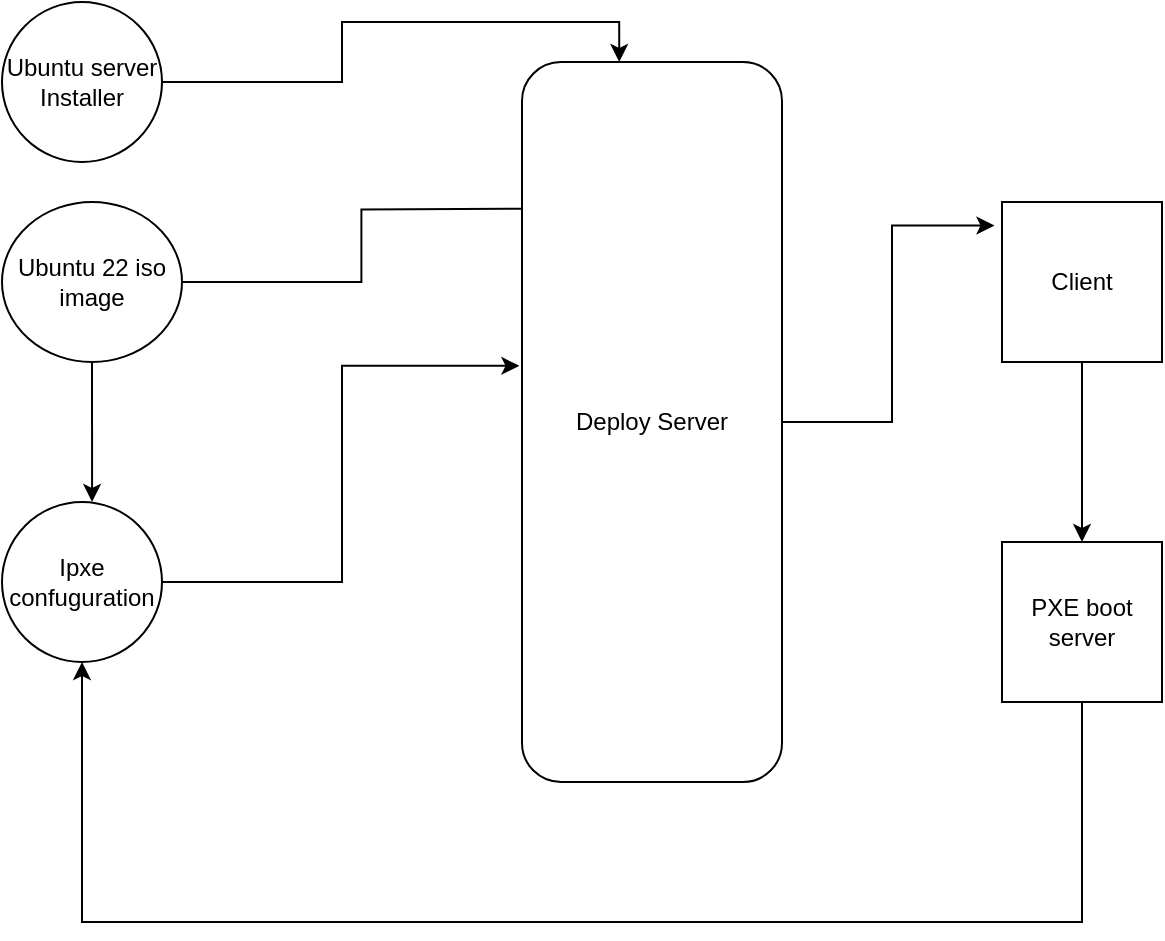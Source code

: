 <mxfile version="20.8.15" type="github">
  <diagram id="C5RBs43oDa-KdzZeNtuy" name="Page-1">
    <mxGraphModel dx="1430" dy="1939" grid="1" gridSize="10" guides="1" tooltips="1" connect="1" arrows="1" fold="1" page="1" pageScale="1" pageWidth="827" pageHeight="1169" math="0" shadow="0">
      <root>
        <mxCell id="WIyWlLk6GJQsqaUBKTNV-0" />
        <mxCell id="WIyWlLk6GJQsqaUBKTNV-1" parent="WIyWlLk6GJQsqaUBKTNV-0" />
        <mxCell id="MrvcgN2iyZDdYH1yVEwK-6" style="edgeStyle=orthogonalEdgeStyle;rounded=0;orthogonalLoop=1;jettySize=auto;html=1;entryX=0.563;entryY=0;entryDx=0;entryDy=0;entryPerimeter=0;" edge="1" parent="WIyWlLk6GJQsqaUBKTNV-1" source="MrvcgN2iyZDdYH1yVEwK-1" target="MrvcgN2iyZDdYH1yVEwK-3">
          <mxGeometry relative="1" as="geometry" />
        </mxCell>
        <mxCell id="MrvcgN2iyZDdYH1yVEwK-7" style="edgeStyle=orthogonalEdgeStyle;rounded=0;orthogonalLoop=1;jettySize=auto;html=1;entryX=-0.002;entryY=0.043;entryDx=0;entryDy=0;entryPerimeter=0;" edge="1" parent="WIyWlLk6GJQsqaUBKTNV-1" source="MrvcgN2iyZDdYH1yVEwK-1">
          <mxGeometry relative="1" as="geometry">
            <mxPoint x="269.38" y="73.33" as="targetPoint" />
          </mxGeometry>
        </mxCell>
        <mxCell id="MrvcgN2iyZDdYH1yVEwK-1" value="Ubuntu 22 iso image" style="ellipse;whiteSpace=wrap;html=1;" vertex="1" parent="WIyWlLk6GJQsqaUBKTNV-1">
          <mxGeometry y="70" width="90" height="80" as="geometry" />
        </mxCell>
        <mxCell id="MrvcgN2iyZDdYH1yVEwK-9" style="edgeStyle=orthogonalEdgeStyle;rounded=0;orthogonalLoop=1;jettySize=auto;html=1;entryX=-0.01;entryY=0.422;entryDx=0;entryDy=0;entryPerimeter=0;" edge="1" parent="WIyWlLk6GJQsqaUBKTNV-1" source="MrvcgN2iyZDdYH1yVEwK-3" target="MrvcgN2iyZDdYH1yVEwK-8">
          <mxGeometry relative="1" as="geometry" />
        </mxCell>
        <mxCell id="MrvcgN2iyZDdYH1yVEwK-3" value="Ipxe confuguration" style="ellipse;whiteSpace=wrap;html=1;" vertex="1" parent="WIyWlLk6GJQsqaUBKTNV-1">
          <mxGeometry y="220" width="80" height="80" as="geometry" />
        </mxCell>
        <mxCell id="MrvcgN2iyZDdYH1yVEwK-12" style="edgeStyle=orthogonalEdgeStyle;rounded=0;orthogonalLoop=1;jettySize=auto;html=1;entryX=-0.047;entryY=0.147;entryDx=0;entryDy=0;entryPerimeter=0;" edge="1" parent="WIyWlLk6GJQsqaUBKTNV-1" source="MrvcgN2iyZDdYH1yVEwK-8" target="MrvcgN2iyZDdYH1yVEwK-11">
          <mxGeometry relative="1" as="geometry" />
        </mxCell>
        <mxCell id="MrvcgN2iyZDdYH1yVEwK-8" value="Deploy Server" style="rounded=1;whiteSpace=wrap;html=1;" vertex="1" parent="WIyWlLk6GJQsqaUBKTNV-1">
          <mxGeometry x="260" width="130" height="360" as="geometry" />
        </mxCell>
        <mxCell id="MrvcgN2iyZDdYH1yVEwK-17" style="edgeStyle=orthogonalEdgeStyle;rounded=0;orthogonalLoop=1;jettySize=auto;html=1;fontSize=10;entryX=0.374;entryY=0;entryDx=0;entryDy=0;entryPerimeter=0;" edge="1" parent="WIyWlLk6GJQsqaUBKTNV-1" source="MrvcgN2iyZDdYH1yVEwK-10" target="MrvcgN2iyZDdYH1yVEwK-8">
          <mxGeometry relative="1" as="geometry">
            <mxPoint x="260" y="500" as="targetPoint" />
          </mxGeometry>
        </mxCell>
        <mxCell id="MrvcgN2iyZDdYH1yVEwK-10" value="Ubuntu server Installer" style="ellipse;whiteSpace=wrap;html=1;aspect=fixed;" vertex="1" parent="WIyWlLk6GJQsqaUBKTNV-1">
          <mxGeometry y="-30" width="80" height="80" as="geometry" />
        </mxCell>
        <mxCell id="MrvcgN2iyZDdYH1yVEwK-14" style="edgeStyle=orthogonalEdgeStyle;rounded=0;orthogonalLoop=1;jettySize=auto;html=1;entryX=0.5;entryY=0;entryDx=0;entryDy=0;" edge="1" parent="WIyWlLk6GJQsqaUBKTNV-1" source="MrvcgN2iyZDdYH1yVEwK-11" target="MrvcgN2iyZDdYH1yVEwK-13">
          <mxGeometry relative="1" as="geometry" />
        </mxCell>
        <mxCell id="MrvcgN2iyZDdYH1yVEwK-11" value="Client" style="whiteSpace=wrap;html=1;aspect=fixed;" vertex="1" parent="WIyWlLk6GJQsqaUBKTNV-1">
          <mxGeometry x="500" y="70" width="80" height="80" as="geometry" />
        </mxCell>
        <mxCell id="MrvcgN2iyZDdYH1yVEwK-20" style="edgeStyle=orthogonalEdgeStyle;rounded=0;orthogonalLoop=1;jettySize=auto;html=1;entryX=0.5;entryY=1;entryDx=0;entryDy=0;fontSize=10;" edge="1" parent="WIyWlLk6GJQsqaUBKTNV-1" source="MrvcgN2iyZDdYH1yVEwK-13" target="MrvcgN2iyZDdYH1yVEwK-3">
          <mxGeometry relative="1" as="geometry">
            <Array as="points">
              <mxPoint x="540" y="430" />
              <mxPoint x="40" y="430" />
            </Array>
          </mxGeometry>
        </mxCell>
        <mxCell id="MrvcgN2iyZDdYH1yVEwK-13" value="PXE boot server" style="whiteSpace=wrap;html=1;aspect=fixed;" vertex="1" parent="WIyWlLk6GJQsqaUBKTNV-1">
          <mxGeometry x="500" y="240" width="80" height="80" as="geometry" />
        </mxCell>
        <mxCell id="MrvcgN2iyZDdYH1yVEwK-18" style="edgeStyle=orthogonalEdgeStyle;rounded=0;orthogonalLoop=1;jettySize=auto;html=1;exitX=0.5;exitY=1;exitDx=0;exitDy=0;fontSize=10;" edge="1" parent="WIyWlLk6GJQsqaUBKTNV-1" source="MrvcgN2iyZDdYH1yVEwK-8" target="MrvcgN2iyZDdYH1yVEwK-8">
          <mxGeometry relative="1" as="geometry" />
        </mxCell>
      </root>
    </mxGraphModel>
  </diagram>
</mxfile>
